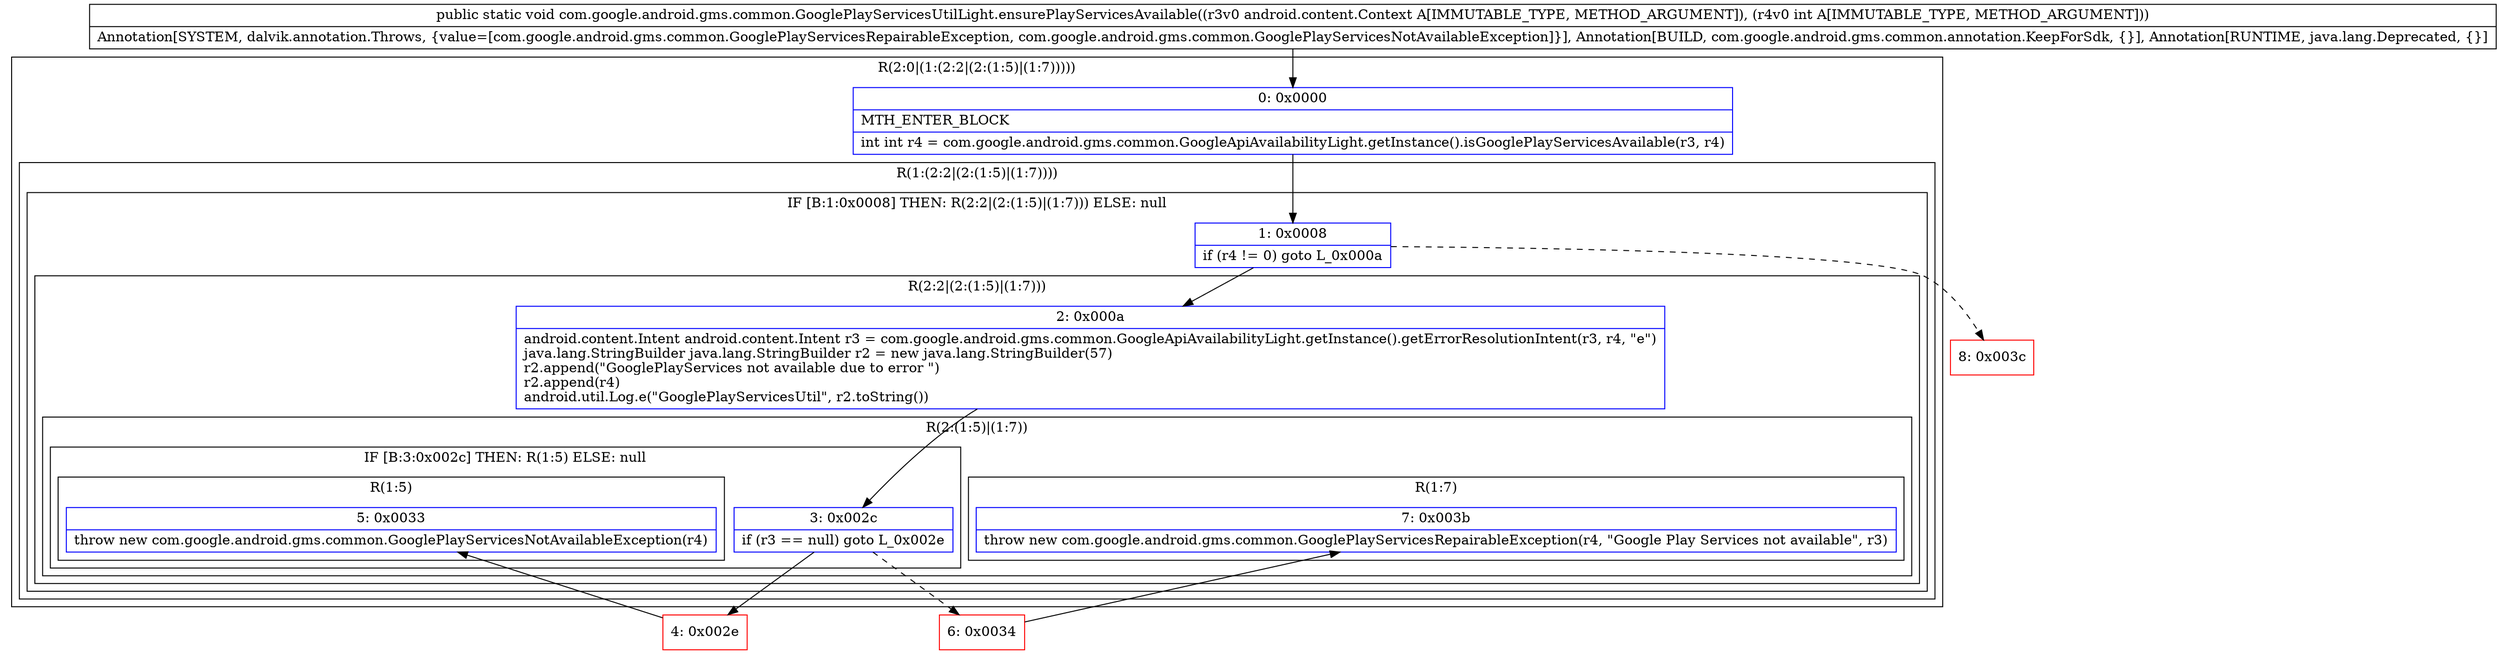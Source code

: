digraph "CFG forcom.google.android.gms.common.GooglePlayServicesUtilLight.ensurePlayServicesAvailable(Landroid\/content\/Context;I)V" {
subgraph cluster_Region_1583539637 {
label = "R(2:0|(1:(2:2|(2:(1:5)|(1:7)))))";
node [shape=record,color=blue];
Node_0 [shape=record,label="{0\:\ 0x0000|MTH_ENTER_BLOCK\l|int int r4 = com.google.android.gms.common.GoogleApiAvailabilityLight.getInstance().isGooglePlayServicesAvailable(r3, r4)\l}"];
subgraph cluster_Region_444512234 {
label = "R(1:(2:2|(2:(1:5)|(1:7))))";
node [shape=record,color=blue];
subgraph cluster_IfRegion_1300625429 {
label = "IF [B:1:0x0008] THEN: R(2:2|(2:(1:5)|(1:7))) ELSE: null";
node [shape=record,color=blue];
Node_1 [shape=record,label="{1\:\ 0x0008|if (r4 != 0) goto L_0x000a\l}"];
subgraph cluster_Region_222275257 {
label = "R(2:2|(2:(1:5)|(1:7)))";
node [shape=record,color=blue];
Node_2 [shape=record,label="{2\:\ 0x000a|android.content.Intent android.content.Intent r3 = com.google.android.gms.common.GoogleApiAvailabilityLight.getInstance().getErrorResolutionIntent(r3, r4, \"e\")\ljava.lang.StringBuilder java.lang.StringBuilder r2 = new java.lang.StringBuilder(57)\lr2.append(\"GooglePlayServices not available due to error \")\lr2.append(r4)\landroid.util.Log.e(\"GooglePlayServicesUtil\", r2.toString())\l}"];
subgraph cluster_Region_285718625 {
label = "R(2:(1:5)|(1:7))";
node [shape=record,color=blue];
subgraph cluster_IfRegion_429223587 {
label = "IF [B:3:0x002c] THEN: R(1:5) ELSE: null";
node [shape=record,color=blue];
Node_3 [shape=record,label="{3\:\ 0x002c|if (r3 == null) goto L_0x002e\l}"];
subgraph cluster_Region_850686014 {
label = "R(1:5)";
node [shape=record,color=blue];
Node_5 [shape=record,label="{5\:\ 0x0033|throw new com.google.android.gms.common.GooglePlayServicesNotAvailableException(r4)\l}"];
}
}
subgraph cluster_Region_2075292816 {
label = "R(1:7)";
node [shape=record,color=blue];
Node_7 [shape=record,label="{7\:\ 0x003b|throw new com.google.android.gms.common.GooglePlayServicesRepairableException(r4, \"Google Play Services not available\", r3)\l}"];
}
}
}
}
}
}
Node_4 [shape=record,color=red,label="{4\:\ 0x002e}"];
Node_6 [shape=record,color=red,label="{6\:\ 0x0034}"];
Node_8 [shape=record,color=red,label="{8\:\ 0x003c}"];
MethodNode[shape=record,label="{public static void com.google.android.gms.common.GooglePlayServicesUtilLight.ensurePlayServicesAvailable((r3v0 android.content.Context A[IMMUTABLE_TYPE, METHOD_ARGUMENT]), (r4v0 int A[IMMUTABLE_TYPE, METHOD_ARGUMENT]))  | Annotation[SYSTEM, dalvik.annotation.Throws, \{value=[com.google.android.gms.common.GooglePlayServicesRepairableException, com.google.android.gms.common.GooglePlayServicesNotAvailableException]\}], Annotation[BUILD, com.google.android.gms.common.annotation.KeepForSdk, \{\}], Annotation[RUNTIME, java.lang.Deprecated, \{\}]\l}"];
MethodNode -> Node_0;
Node_0 -> Node_1;
Node_1 -> Node_2;
Node_1 -> Node_8[style=dashed];
Node_2 -> Node_3;
Node_3 -> Node_4;
Node_3 -> Node_6[style=dashed];
Node_4 -> Node_5;
Node_6 -> Node_7;
}

